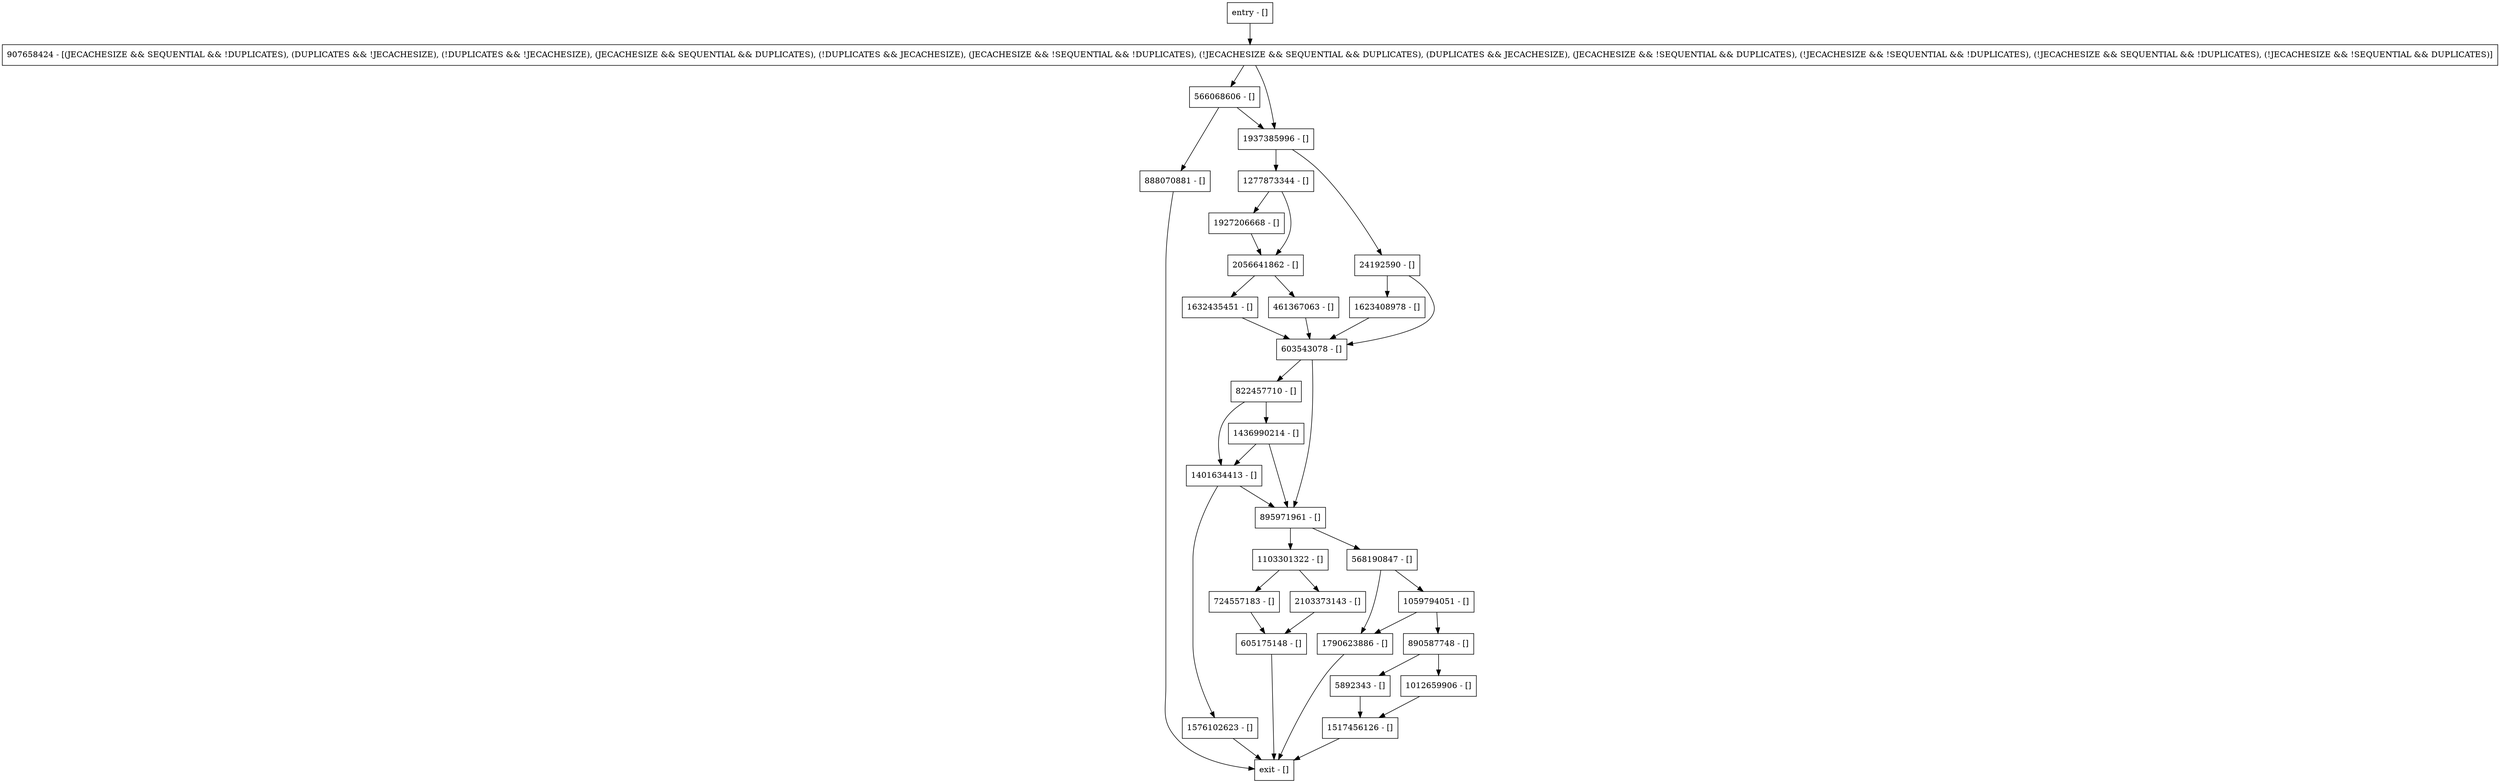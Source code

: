 digraph updateLNSlotKey {
node [shape=record];
1517456126 [label="1517456126 - []"];
5892343 [label="5892343 - []"];
724557183 [label="724557183 - []"];
1401634413 [label="1401634413 - []"];
566068606 [label="566068606 - []"];
1632435451 [label="1632435451 - []"];
605175148 [label="605175148 - []"];
1277873344 [label="1277873344 - []"];
1790623886 [label="1790623886 - []"];
24192590 [label="24192590 - []"];
822457710 [label="822457710 - []"];
1436990214 [label="1436990214 - []"];
1623408978 [label="1623408978 - []"];
888070881 [label="888070881 - []"];
1937385996 [label="1937385996 - []"];
1927206668 [label="1927206668 - []"];
1103301322 [label="1103301322 - []"];
1576102623 [label="1576102623 - []"];
1059794051 [label="1059794051 - []"];
907658424 [label="907658424 - [(JECACHESIZE && SEQUENTIAL && !DUPLICATES), (DUPLICATES && !JECACHESIZE), (!DUPLICATES && !JECACHESIZE), (JECACHESIZE && SEQUENTIAL && DUPLICATES), (!DUPLICATES && JECACHESIZE), (JECACHESIZE && !SEQUENTIAL && !DUPLICATES), (!JECACHESIZE && SEQUENTIAL && DUPLICATES), (DUPLICATES && JECACHESIZE), (JECACHESIZE && !SEQUENTIAL && DUPLICATES), (!JECACHESIZE && !SEQUENTIAL && !DUPLICATES), (!JECACHESIZE && SEQUENTIAL && !DUPLICATES), (!JECACHESIZE && !SEQUENTIAL && DUPLICATES)]"];
2103373143 [label="2103373143 - []"];
890587748 [label="890587748 - []"];
entry [label="entry - []"];
exit [label="exit - []"];
895971961 [label="895971961 - []"];
568190847 [label="568190847 - []"];
2056641862 [label="2056641862 - []"];
461367063 [label="461367063 - []"];
1012659906 [label="1012659906 - []"];
603543078 [label="603543078 - []"];
entry;
exit;
1517456126 -> exit;
5892343 -> 1517456126;
724557183 -> 605175148;
1401634413 -> 895971961;
1401634413 -> 1576102623;
566068606 -> 1937385996;
566068606 -> 888070881;
1632435451 -> 603543078;
605175148 -> exit;
1277873344 -> 1927206668;
1277873344 -> 2056641862;
1790623886 -> exit;
24192590 -> 1623408978;
24192590 -> 603543078;
822457710 -> 1436990214;
822457710 -> 1401634413;
1436990214 -> 895971961;
1436990214 -> 1401634413;
1623408978 -> 603543078;
888070881 -> exit;
1937385996 -> 1277873344;
1937385996 -> 24192590;
1927206668 -> 2056641862;
1103301322 -> 724557183;
1103301322 -> 2103373143;
1576102623 -> exit;
1059794051 -> 890587748;
1059794051 -> 1790623886;
907658424 -> 1937385996;
907658424 -> 566068606;
2103373143 -> 605175148;
890587748 -> 5892343;
890587748 -> 1012659906;
entry -> 907658424;
895971961 -> 1103301322;
895971961 -> 568190847;
568190847 -> 1790623886;
568190847 -> 1059794051;
2056641862 -> 461367063;
2056641862 -> 1632435451;
461367063 -> 603543078;
1012659906 -> 1517456126;
603543078 -> 895971961;
603543078 -> 822457710;
}
